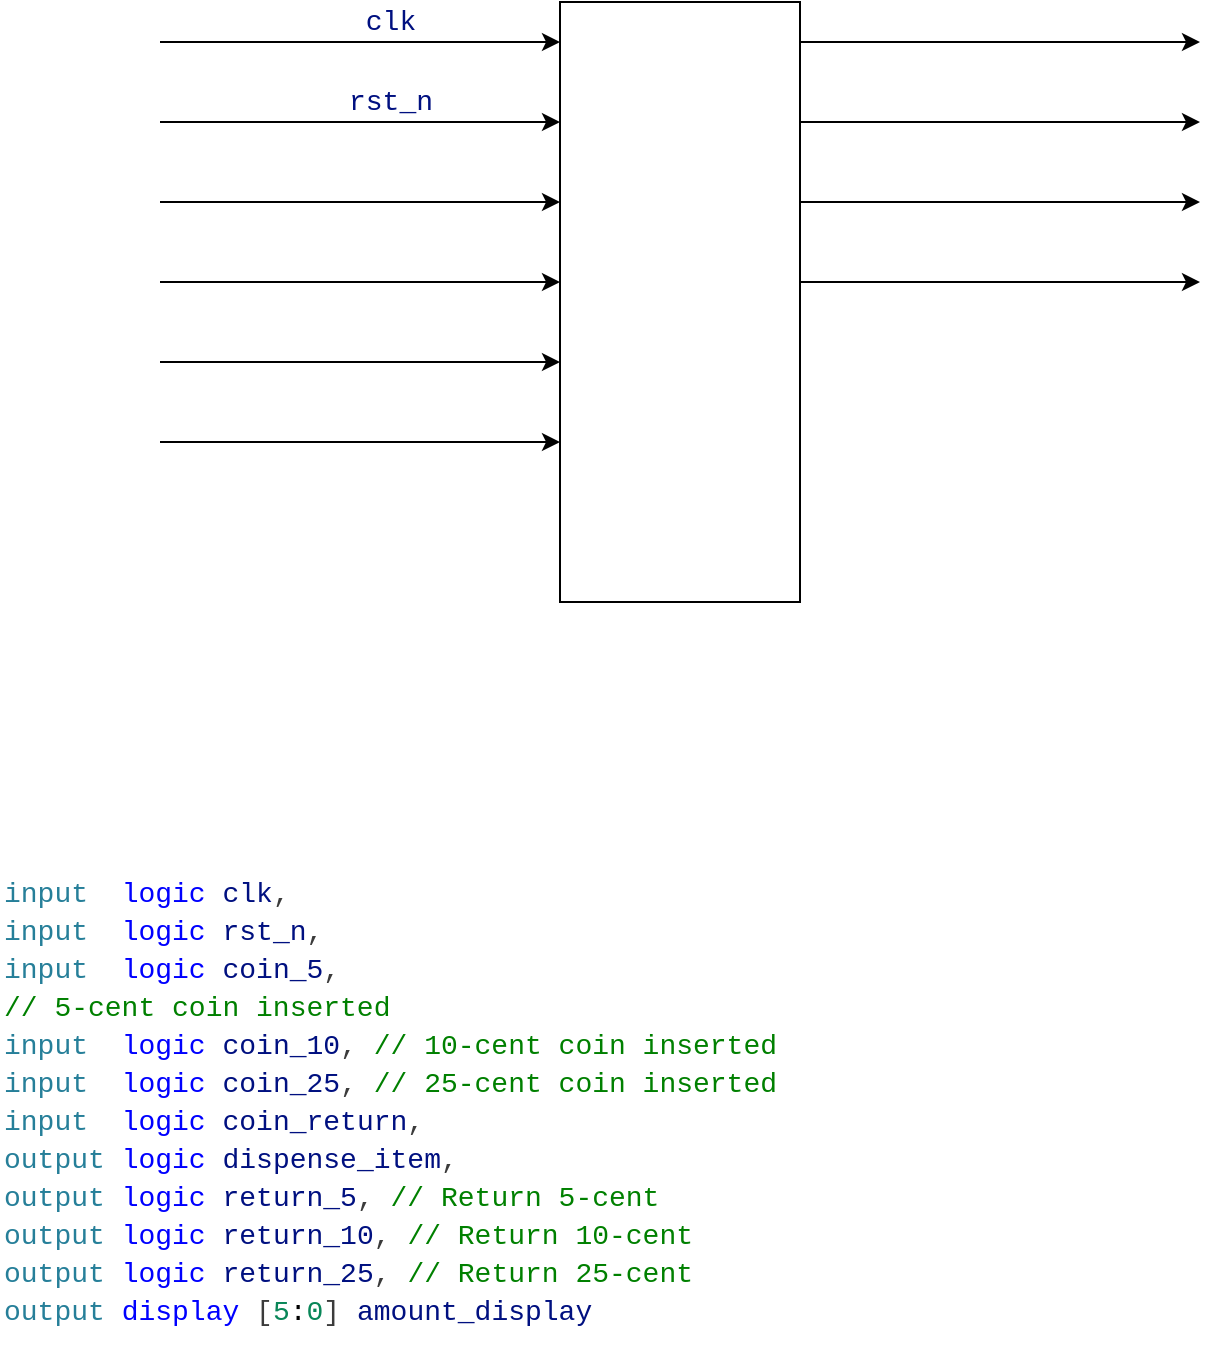 <mxfile version="27.0.9">
  <diagram name="Page-1" id="pXB9CoqPIGeupnJhVFxW">
    <mxGraphModel dx="872" dy="571" grid="1" gridSize="10" guides="1" tooltips="1" connect="1" arrows="1" fold="1" page="1" pageScale="1" pageWidth="850" pageHeight="1100" math="0" shadow="0">
      <root>
        <mxCell id="0" />
        <mxCell id="1" parent="0" />
        <mxCell id="KnG4rFUmeMydKyy9aAMd-1" value="" style="rounded=0;whiteSpace=wrap;html=1;" vertex="1" parent="1">
          <mxGeometry x="400" y="20" width="120" height="300" as="geometry" />
        </mxCell>
        <mxCell id="KnG4rFUmeMydKyy9aAMd-2" value="&lt;div style=&quot;color: #3b3b3b;background-color: #ffffff;font-family: Consolas, &#39;Courier New&#39;, monospace;font-weight: normal;font-size: 14px;line-height: 19px;white-space: pre;&quot;&gt;&lt;div&gt;&lt;span style=&quot;color: #267f99;&quot;&gt;input&lt;/span&gt;&lt;span style=&quot;color: #3b3b3b;&quot;&gt; &amp;nbsp;&lt;/span&gt;&lt;span style=&quot;color: #0000ff;&quot;&gt;logic&lt;/span&gt;&lt;span style=&quot;color: #3b3b3b;&quot;&gt; &lt;/span&gt;&lt;span style=&quot;color: #001080;&quot;&gt;clk&lt;/span&gt;&lt;span style=&quot;color: #3b3b3b;&quot;&gt;,&lt;/span&gt;&lt;/div&gt;&lt;div&gt;&lt;span style=&quot;color: #267f99;&quot;&gt;input&lt;/span&gt;&lt;span style=&quot;color: #3b3b3b;&quot;&gt; &amp;nbsp;&lt;/span&gt;&lt;span style=&quot;color: #0000ff;&quot;&gt;logic&lt;/span&gt;&lt;span style=&quot;color: #3b3b3b;&quot;&gt; &lt;/span&gt;&lt;span style=&quot;color: #001080;&quot;&gt;rst_n&lt;/span&gt;&lt;span style=&quot;color: #3b3b3b;&quot;&gt;,&lt;/span&gt;&lt;/div&gt;&lt;div&gt;&lt;span style=&quot;color: #267f99;&quot;&gt;input&lt;/span&gt;&lt;span style=&quot;color: #3b3b3b;&quot;&gt; &amp;nbsp;&lt;/span&gt;&lt;span style=&quot;color: #0000ff;&quot;&gt;logic&lt;/span&gt;&lt;span style=&quot;color: #3b3b3b;&quot;&gt; &lt;/span&gt;&lt;span style=&quot;color: #001080;&quot;&gt;coin_5&lt;/span&gt;&lt;span style=&quot;color: #3b3b3b;&quot;&gt;,&lt;/span&gt;&lt;/div&gt;&lt;div&gt;&lt;span style=&quot;color: #008000;&quot;&gt;// 5-cent coin inserted&lt;/span&gt;&lt;/div&gt;&lt;div&gt;&lt;span style=&quot;color: #267f99;&quot;&gt;input&lt;/span&gt;&lt;span style=&quot;color: #3b3b3b;&quot;&gt; &amp;nbsp;&lt;/span&gt;&lt;span style=&quot;color: #0000ff;&quot;&gt;logic&lt;/span&gt;&lt;span style=&quot;color: #3b3b3b;&quot;&gt; &lt;/span&gt;&lt;span style=&quot;color: #001080;&quot;&gt;coin_10&lt;/span&gt;&lt;span style=&quot;color: #3b3b3b;&quot;&gt;, &lt;/span&gt;&lt;span style=&quot;color: #008000;&quot;&gt;// 10-cent coin inserted&lt;/span&gt;&lt;/div&gt;&lt;div&gt;&lt;span style=&quot;color: #267f99;&quot;&gt;input&lt;/span&gt;&lt;span style=&quot;color: #3b3b3b;&quot;&gt; &amp;nbsp;&lt;/span&gt;&lt;span style=&quot;color: #0000ff;&quot;&gt;logic&lt;/span&gt;&lt;span style=&quot;color: #3b3b3b;&quot;&gt; &lt;/span&gt;&lt;span style=&quot;color: #001080;&quot;&gt;coin_25&lt;/span&gt;&lt;span style=&quot;color: #3b3b3b;&quot;&gt;, &lt;/span&gt;&lt;span style=&quot;color: #008000;&quot;&gt;// 25-cent coin inserted&lt;/span&gt;&lt;/div&gt;&lt;div&gt;&lt;span style=&quot;color: #267f99;&quot;&gt;input&lt;/span&gt;&lt;span style=&quot;color: #3b3b3b;&quot;&gt; &amp;nbsp;&lt;/span&gt;&lt;span style=&quot;color: #0000ff;&quot;&gt;logic&lt;/span&gt;&lt;span style=&quot;color: #3b3b3b;&quot;&gt; &lt;/span&gt;&lt;span style=&quot;color: #001080;&quot;&gt;coin_return&lt;/span&gt;&lt;span style=&quot;color: #3b3b3b;&quot;&gt;,&lt;/span&gt;&lt;/div&gt;&lt;div&gt;&lt;span style=&quot;color: #267f99;&quot;&gt;output&lt;/span&gt;&lt;span style=&quot;color: #3b3b3b;&quot;&gt; &lt;/span&gt;&lt;span style=&quot;color: #0000ff;&quot;&gt;logic&lt;/span&gt;&lt;span style=&quot;color: #3b3b3b;&quot;&gt; &lt;/span&gt;&lt;span style=&quot;color: #001080;&quot;&gt;dispense_item&lt;/span&gt;&lt;span style=&quot;color: #3b3b3b;&quot;&gt;,&lt;/span&gt;&lt;/div&gt;&lt;div&gt;&lt;span style=&quot;color: #267f99;&quot;&gt;output&lt;/span&gt;&lt;span style=&quot;color: #3b3b3b;&quot;&gt; &lt;/span&gt;&lt;span style=&quot;color: #0000ff;&quot;&gt;logic&lt;/span&gt;&lt;span style=&quot;color: #3b3b3b;&quot;&gt; &lt;/span&gt;&lt;span style=&quot;color: #001080;&quot;&gt;return_5&lt;/span&gt;&lt;span style=&quot;color: #3b3b3b;&quot;&gt;, &lt;/span&gt;&lt;span style=&quot;color: #008000;&quot;&gt;// Return 5-cent&lt;/span&gt;&lt;/div&gt;&lt;div&gt;&lt;span style=&quot;color: #267f99;&quot;&gt;output&lt;/span&gt;&lt;span style=&quot;color: #3b3b3b;&quot;&gt; &lt;/span&gt;&lt;span style=&quot;color: #0000ff;&quot;&gt;logic&lt;/span&gt;&lt;span style=&quot;color: #3b3b3b;&quot;&gt; &lt;/span&gt;&lt;span style=&quot;color: #001080;&quot;&gt;return_10&lt;/span&gt;&lt;span style=&quot;color: #3b3b3b;&quot;&gt;, &lt;/span&gt;&lt;span style=&quot;color: #008000;&quot;&gt;// Return 10-cent&lt;/span&gt;&lt;/div&gt;&lt;div&gt;&lt;span style=&quot;color: #267f99;&quot;&gt;output&lt;/span&gt;&lt;span style=&quot;color: #3b3b3b;&quot;&gt; &lt;/span&gt;&lt;span style=&quot;color: #0000ff;&quot;&gt;logic&lt;/span&gt;&lt;span style=&quot;color: #3b3b3b;&quot;&gt; &lt;/span&gt;&lt;span style=&quot;color: #001080;&quot;&gt;return_25&lt;/span&gt;&lt;span style=&quot;color: #3b3b3b;&quot;&gt;, &lt;/span&gt;&lt;span style=&quot;color: #008000;&quot;&gt;// Return 25-cent&lt;/span&gt;&lt;/div&gt;&lt;div&gt;&lt;span style=&quot;color: #267f99;&quot;&gt;output&lt;/span&gt;&lt;span style=&quot;color: #3b3b3b;&quot;&gt; &lt;/span&gt;&lt;span style=&quot;color: #0000ff;&quot;&gt;display&lt;/span&gt;&lt;span style=&quot;color: #3b3b3b;&quot;&gt; [&lt;/span&gt;&lt;span style=&quot;color: #098658;&quot;&gt;5&lt;/span&gt;&lt;span style=&quot;color: #000000;&quot;&gt;:&lt;/span&gt;&lt;span style=&quot;color: #098658;&quot;&gt;0&lt;/span&gt;&lt;span style=&quot;color: #3b3b3b;&quot;&gt;] &lt;/span&gt;&lt;span style=&quot;color: #001080;&quot;&gt;amount_display&lt;/span&gt;&lt;/div&gt;&lt;/div&gt;" style="text;whiteSpace=wrap;html=1;" vertex="1" parent="1">
          <mxGeometry x="120" y="450" width="390" height="250" as="geometry" />
        </mxCell>
        <mxCell id="KnG4rFUmeMydKyy9aAMd-3" value="" style="endArrow=classic;html=1;rounded=0;" edge="1" parent="1">
          <mxGeometry width="50" height="50" relative="1" as="geometry">
            <mxPoint x="200" y="40" as="sourcePoint" />
            <mxPoint x="400" y="40" as="targetPoint" />
          </mxGeometry>
        </mxCell>
        <mxCell id="KnG4rFUmeMydKyy9aAMd-13" value="&lt;span style=&quot;color: rgb(0, 16, 128); font-family: Consolas, &amp;quot;Courier New&amp;quot;, monospace; font-size: 14px; text-align: left; white-space-collapse: preserve;&quot;&gt;clk&lt;/span&gt;" style="edgeLabel;html=1;align=center;verticalAlign=middle;resizable=0;points=[];" vertex="1" connectable="0" parent="KnG4rFUmeMydKyy9aAMd-3">
          <mxGeometry x="0.15" y="4" relative="1" as="geometry">
            <mxPoint y="-6" as="offset" />
          </mxGeometry>
        </mxCell>
        <mxCell id="KnG4rFUmeMydKyy9aAMd-4" value="" style="endArrow=classic;html=1;rounded=0;" edge="1" parent="1">
          <mxGeometry width="50" height="50" relative="1" as="geometry">
            <mxPoint x="200" y="80" as="sourcePoint" />
            <mxPoint x="400" y="80" as="targetPoint" />
          </mxGeometry>
        </mxCell>
        <mxCell id="KnG4rFUmeMydKyy9aAMd-14" value="&lt;span style=&quot;color: rgb(0, 16, 128); font-family: Consolas, &amp;quot;Courier New&amp;quot;, monospace; font-size: 14px; text-align: left; white-space-collapse: preserve;&quot;&gt;rst_n&lt;/span&gt;" style="edgeLabel;html=1;align=center;verticalAlign=middle;resizable=0;points=[];" vertex="1" connectable="0" parent="KnG4rFUmeMydKyy9aAMd-4">
          <mxGeometry x="0.14" y="2" relative="1" as="geometry">
            <mxPoint x="1" y="-8" as="offset" />
          </mxGeometry>
        </mxCell>
        <mxCell id="KnG4rFUmeMydKyy9aAMd-5" value="" style="endArrow=classic;html=1;rounded=0;" edge="1" parent="1">
          <mxGeometry width="50" height="50" relative="1" as="geometry">
            <mxPoint x="200" y="120" as="sourcePoint" />
            <mxPoint x="400" y="120" as="targetPoint" />
          </mxGeometry>
        </mxCell>
        <mxCell id="KnG4rFUmeMydKyy9aAMd-6" value="" style="endArrow=classic;html=1;rounded=0;" edge="1" parent="1">
          <mxGeometry width="50" height="50" relative="1" as="geometry">
            <mxPoint x="200" y="160" as="sourcePoint" />
            <mxPoint x="400" y="160" as="targetPoint" />
          </mxGeometry>
        </mxCell>
        <mxCell id="KnG4rFUmeMydKyy9aAMd-7" value="" style="endArrow=classic;html=1;rounded=0;" edge="1" parent="1">
          <mxGeometry width="50" height="50" relative="1" as="geometry">
            <mxPoint x="200" y="200" as="sourcePoint" />
            <mxPoint x="400" y="200" as="targetPoint" />
          </mxGeometry>
        </mxCell>
        <mxCell id="KnG4rFUmeMydKyy9aAMd-8" value="" style="endArrow=classic;html=1;rounded=0;" edge="1" parent="1">
          <mxGeometry width="50" height="50" relative="1" as="geometry">
            <mxPoint x="200" y="240" as="sourcePoint" />
            <mxPoint x="400" y="240" as="targetPoint" />
          </mxGeometry>
        </mxCell>
        <mxCell id="KnG4rFUmeMydKyy9aAMd-9" value="" style="endArrow=classic;html=1;rounded=0;" edge="1" parent="1">
          <mxGeometry width="50" height="50" relative="1" as="geometry">
            <mxPoint x="520" y="40" as="sourcePoint" />
            <mxPoint x="720" y="40" as="targetPoint" />
          </mxGeometry>
        </mxCell>
        <mxCell id="KnG4rFUmeMydKyy9aAMd-10" value="" style="endArrow=classic;html=1;rounded=0;" edge="1" parent="1">
          <mxGeometry width="50" height="50" relative="1" as="geometry">
            <mxPoint x="520" y="80" as="sourcePoint" />
            <mxPoint x="720" y="80" as="targetPoint" />
          </mxGeometry>
        </mxCell>
        <mxCell id="KnG4rFUmeMydKyy9aAMd-11" value="" style="endArrow=classic;html=1;rounded=0;" edge="1" parent="1">
          <mxGeometry width="50" height="50" relative="1" as="geometry">
            <mxPoint x="520" y="120" as="sourcePoint" />
            <mxPoint x="720" y="120" as="targetPoint" />
          </mxGeometry>
        </mxCell>
        <mxCell id="KnG4rFUmeMydKyy9aAMd-12" value="" style="endArrow=classic;html=1;rounded=0;" edge="1" parent="1">
          <mxGeometry width="50" height="50" relative="1" as="geometry">
            <mxPoint x="520" y="160" as="sourcePoint" />
            <mxPoint x="720" y="160" as="targetPoint" />
          </mxGeometry>
        </mxCell>
      </root>
    </mxGraphModel>
  </diagram>
</mxfile>
